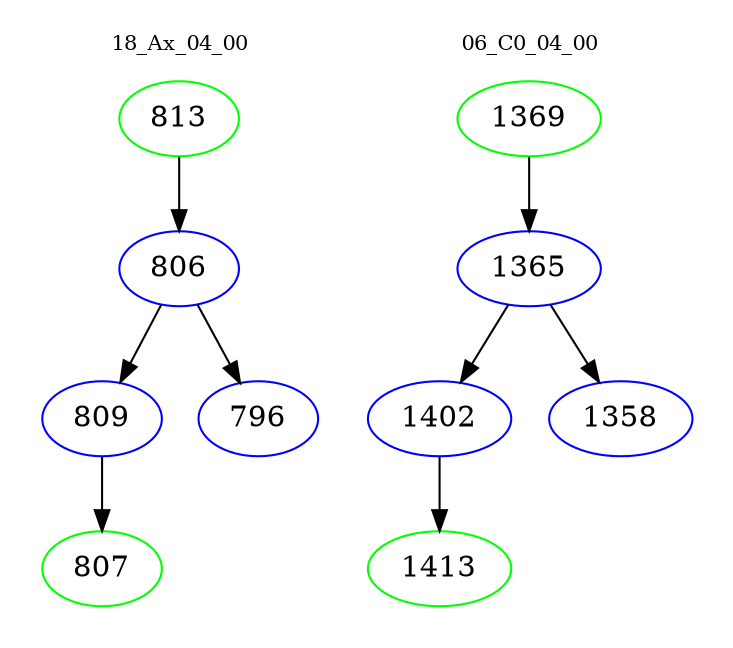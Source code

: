 digraph{
subgraph cluster_0 {
color = white
label = "18_Ax_04_00";
fontsize=10;
T0_813 [label="813", color="green"]
T0_813 -> T0_806 [color="black"]
T0_806 [label="806", color="blue"]
T0_806 -> T0_809 [color="black"]
T0_809 [label="809", color="blue"]
T0_809 -> T0_807 [color="black"]
T0_807 [label="807", color="green"]
T0_806 -> T0_796 [color="black"]
T0_796 [label="796", color="blue"]
}
subgraph cluster_1 {
color = white
label = "06_C0_04_00";
fontsize=10;
T1_1369 [label="1369", color="green"]
T1_1369 -> T1_1365 [color="black"]
T1_1365 [label="1365", color="blue"]
T1_1365 -> T1_1402 [color="black"]
T1_1402 [label="1402", color="blue"]
T1_1402 -> T1_1413 [color="black"]
T1_1413 [label="1413", color="green"]
T1_1365 -> T1_1358 [color="black"]
T1_1358 [label="1358", color="blue"]
}
}
